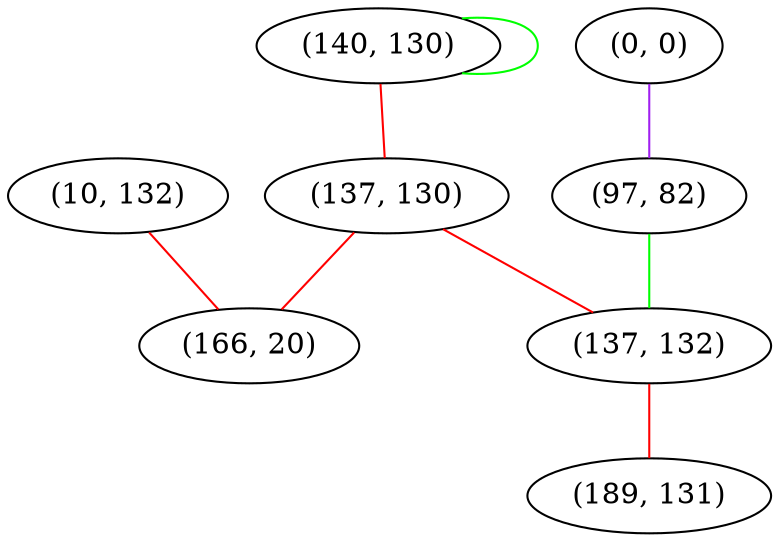 graph "" {
"(140, 130)";
"(0, 0)";
"(10, 132)";
"(137, 130)";
"(97, 82)";
"(166, 20)";
"(137, 132)";
"(189, 131)";
"(140, 130)" -- "(137, 130)"  [color=red, key=0, weight=1];
"(140, 130)" -- "(140, 130)"  [color=green, key=0, weight=2];
"(0, 0)" -- "(97, 82)"  [color=purple, key=0, weight=4];
"(10, 132)" -- "(166, 20)"  [color=red, key=0, weight=1];
"(137, 130)" -- "(166, 20)"  [color=red, key=0, weight=1];
"(137, 130)" -- "(137, 132)"  [color=red, key=0, weight=1];
"(97, 82)" -- "(137, 132)"  [color=green, key=0, weight=2];
"(137, 132)" -- "(189, 131)"  [color=red, key=0, weight=1];
}
